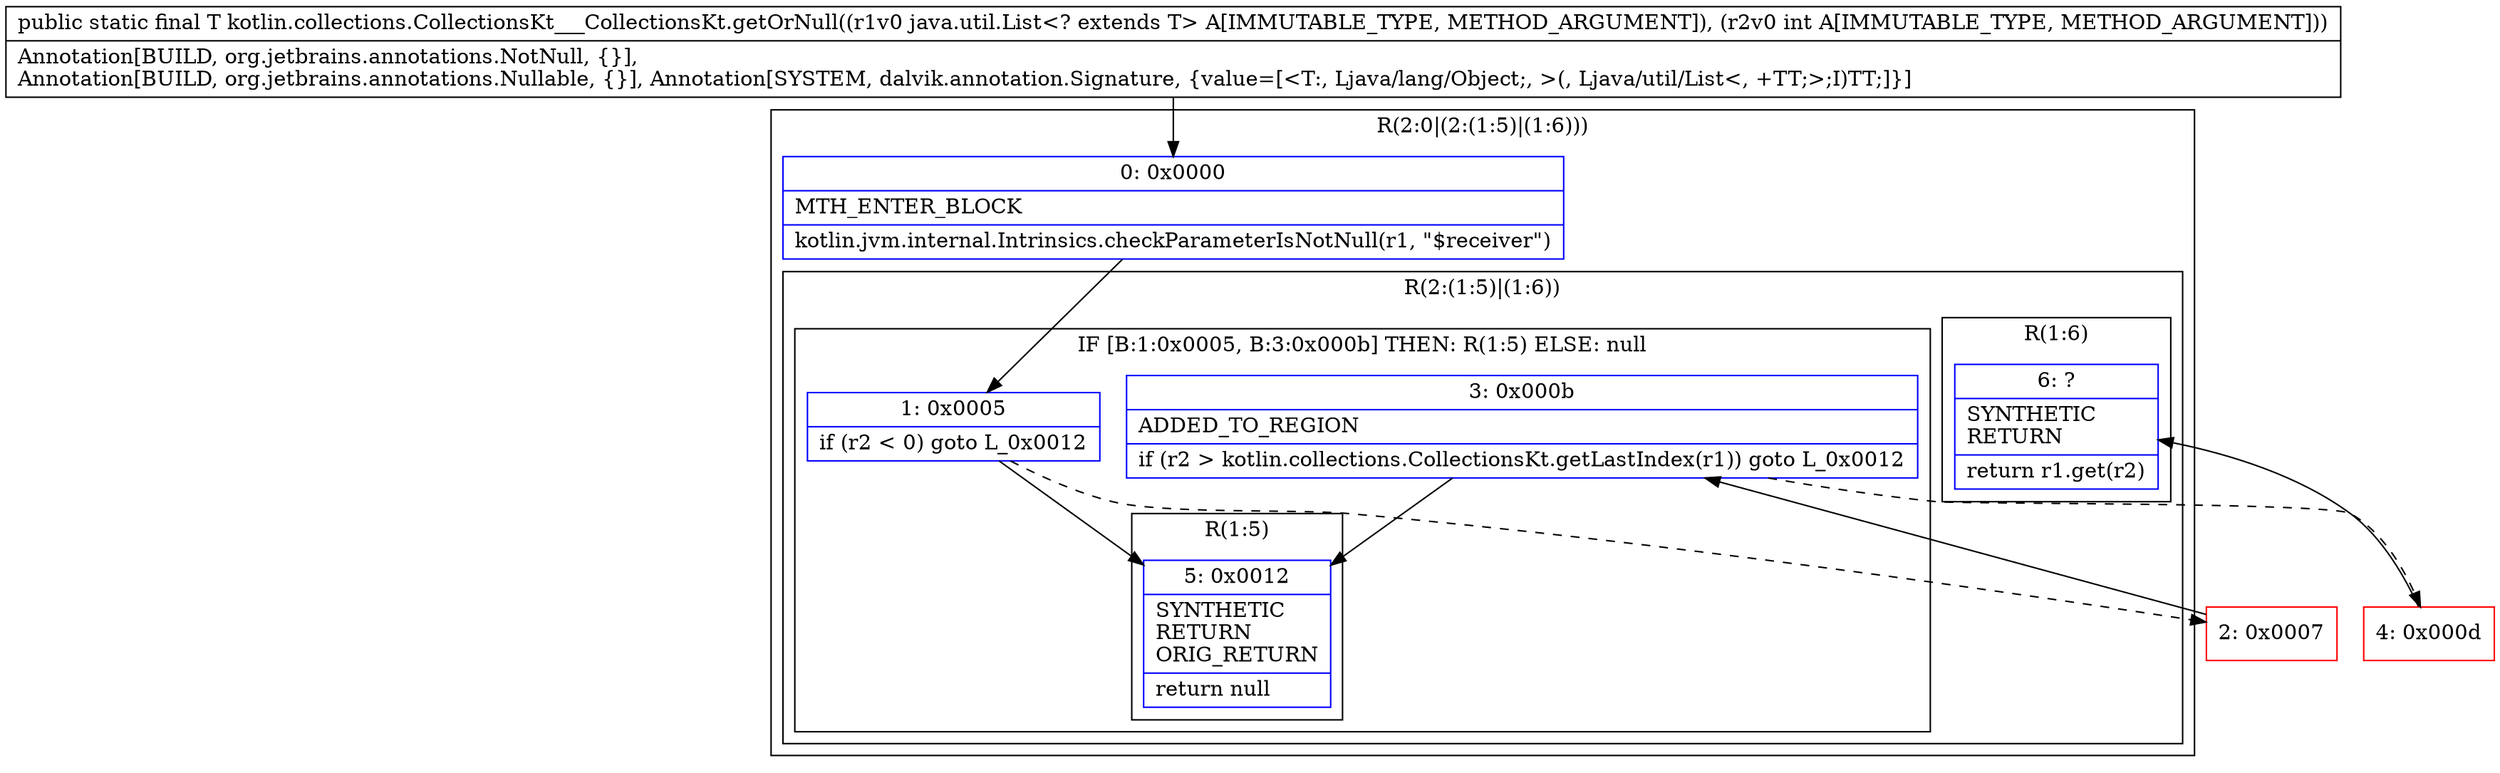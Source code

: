 digraph "CFG forkotlin.collections.CollectionsKt___CollectionsKt.getOrNull(Ljava\/util\/List;I)Ljava\/lang\/Object;" {
subgraph cluster_Region_1757832898 {
label = "R(2:0|(2:(1:5)|(1:6)))";
node [shape=record,color=blue];
Node_0 [shape=record,label="{0\:\ 0x0000|MTH_ENTER_BLOCK\l|kotlin.jvm.internal.Intrinsics.checkParameterIsNotNull(r1, \"$receiver\")\l}"];
subgraph cluster_Region_2011416445 {
label = "R(2:(1:5)|(1:6))";
node [shape=record,color=blue];
subgraph cluster_IfRegion_185545894 {
label = "IF [B:1:0x0005, B:3:0x000b] THEN: R(1:5) ELSE: null";
node [shape=record,color=blue];
Node_1 [shape=record,label="{1\:\ 0x0005|if (r2 \< 0) goto L_0x0012\l}"];
Node_3 [shape=record,label="{3\:\ 0x000b|ADDED_TO_REGION\l|if (r2 \> kotlin.collections.CollectionsKt.getLastIndex(r1)) goto L_0x0012\l}"];
subgraph cluster_Region_1596865805 {
label = "R(1:5)";
node [shape=record,color=blue];
Node_5 [shape=record,label="{5\:\ 0x0012|SYNTHETIC\lRETURN\lORIG_RETURN\l|return null\l}"];
}
}
subgraph cluster_Region_75870300 {
label = "R(1:6)";
node [shape=record,color=blue];
Node_6 [shape=record,label="{6\:\ ?|SYNTHETIC\lRETURN\l|return r1.get(r2)\l}"];
}
}
}
Node_2 [shape=record,color=red,label="{2\:\ 0x0007}"];
Node_4 [shape=record,color=red,label="{4\:\ 0x000d}"];
MethodNode[shape=record,label="{public static final T kotlin.collections.CollectionsKt___CollectionsKt.getOrNull((r1v0 java.util.List\<? extends T\> A[IMMUTABLE_TYPE, METHOD_ARGUMENT]), (r2v0 int A[IMMUTABLE_TYPE, METHOD_ARGUMENT]))  | Annotation[BUILD, org.jetbrains.annotations.NotNull, \{\}], \lAnnotation[BUILD, org.jetbrains.annotations.Nullable, \{\}], Annotation[SYSTEM, dalvik.annotation.Signature, \{value=[\<T:, Ljava\/lang\/Object;, \>(, Ljava\/util\/List\<, +TT;\>;I)TT;]\}]\l}"];
MethodNode -> Node_0;
Node_0 -> Node_1;
Node_1 -> Node_2[style=dashed];
Node_1 -> Node_5;
Node_3 -> Node_4[style=dashed];
Node_3 -> Node_5;
Node_2 -> Node_3;
Node_4 -> Node_6;
}

